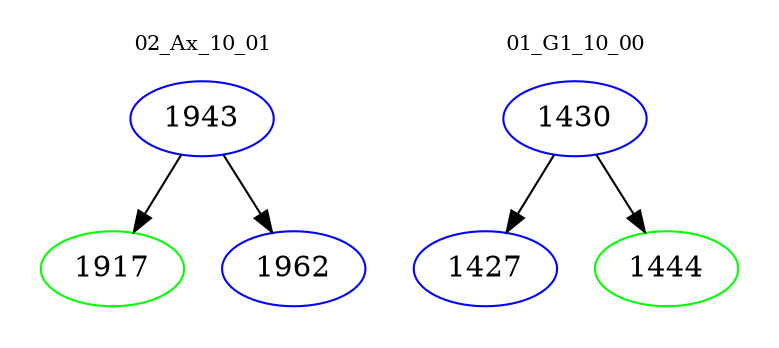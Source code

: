 digraph{
subgraph cluster_0 {
color = white
label = "02_Ax_10_01";
fontsize=10;
T0_1943 [label="1943", color="blue"]
T0_1943 -> T0_1917 [color="black"]
T0_1917 [label="1917", color="green"]
T0_1943 -> T0_1962 [color="black"]
T0_1962 [label="1962", color="blue"]
}
subgraph cluster_1 {
color = white
label = "01_G1_10_00";
fontsize=10;
T1_1430 [label="1430", color="blue"]
T1_1430 -> T1_1427 [color="black"]
T1_1427 [label="1427", color="blue"]
T1_1430 -> T1_1444 [color="black"]
T1_1444 [label="1444", color="green"]
}
}
